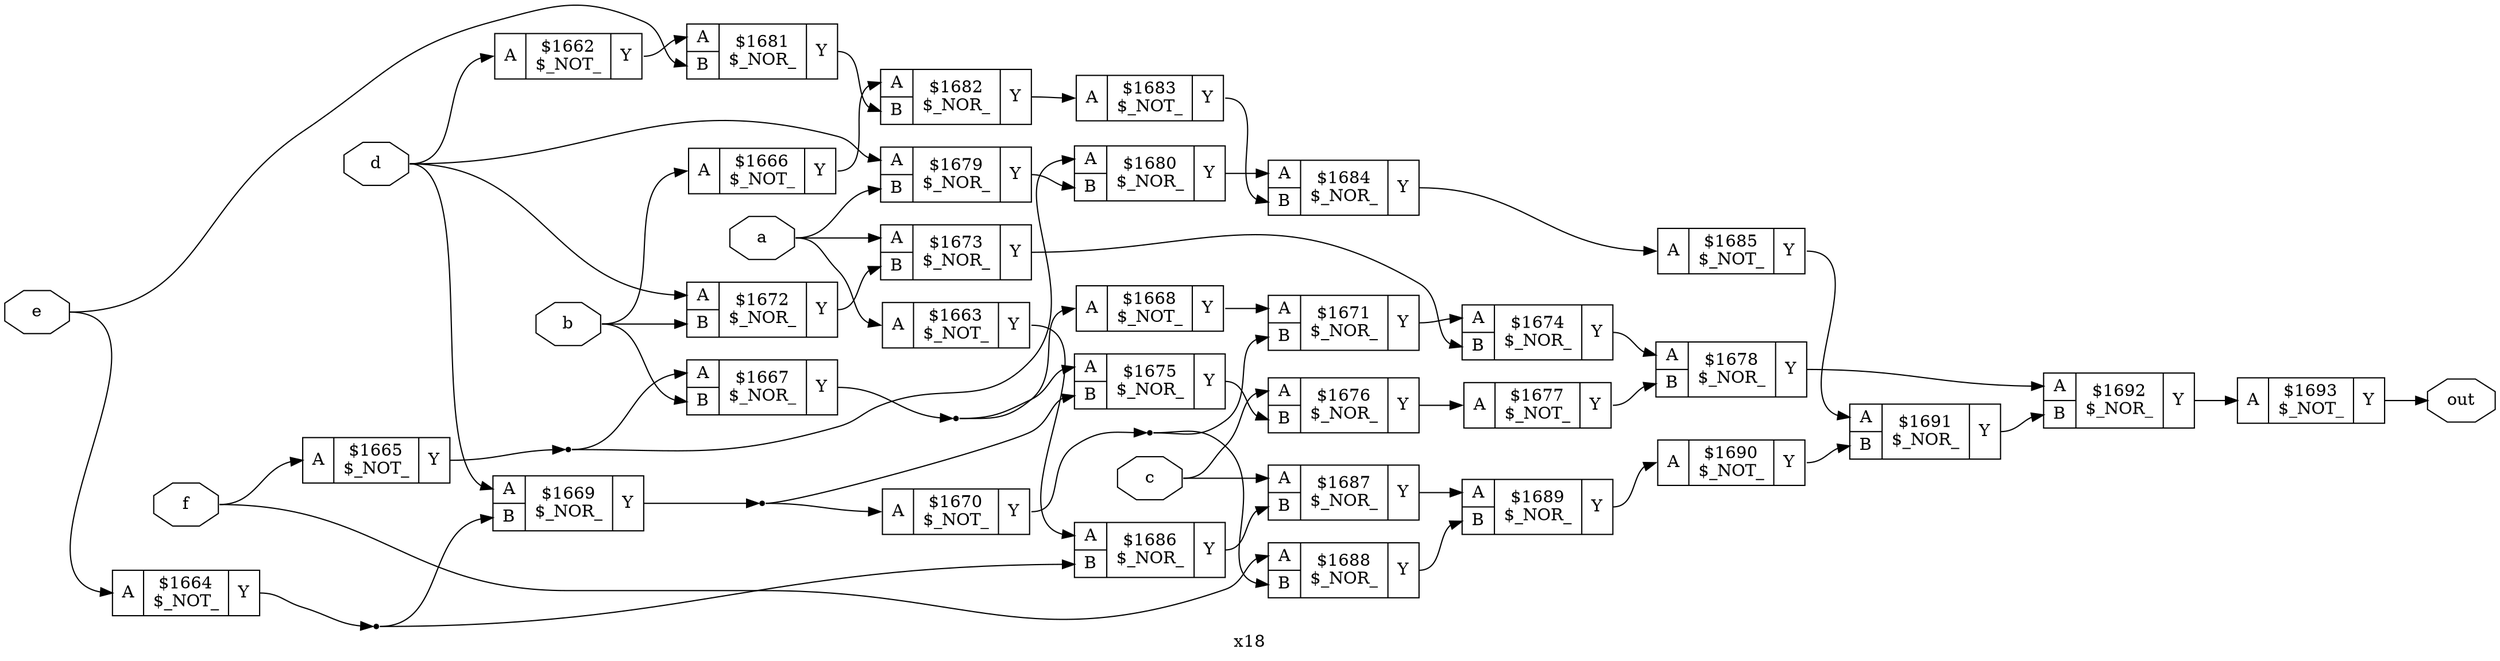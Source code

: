 digraph "x18" {
label="x18";
rankdir="LR";
remincross=true;
n32 [ shape=octagon, label="a", color="black", fontcolor="black" ];
n33 [ shape=octagon, label="b", color="black", fontcolor="black" ];
n34 [ shape=octagon, label="c", color="black", fontcolor="black" ];
n35 [ shape=octagon, label="d", color="black", fontcolor="black" ];
n36 [ shape=octagon, label="e", color="black", fontcolor="black" ];
n37 [ shape=octagon, label="f", color="black", fontcolor="black" ];
n38 [ shape=octagon, label="out", color="black", fontcolor="black" ];
c41 [ shape=record, label="{{<p39> A}|$1662\n$_NOT_|{<p40> Y}}" ];
c42 [ shape=record, label="{{<p39> A}|$1663\n$_NOT_|{<p40> Y}}" ];
c43 [ shape=record, label="{{<p39> A}|$1664\n$_NOT_|{<p40> Y}}" ];
c44 [ shape=record, label="{{<p39> A}|$1665\n$_NOT_|{<p40> Y}}" ];
c45 [ shape=record, label="{{<p39> A}|$1666\n$_NOT_|{<p40> Y}}" ];
c47 [ shape=record, label="{{<p39> A|<p46> B}|$1667\n$_NOR_|{<p40> Y}}" ];
c48 [ shape=record, label="{{<p39> A}|$1668\n$_NOT_|{<p40> Y}}" ];
c49 [ shape=record, label="{{<p39> A|<p46> B}|$1669\n$_NOR_|{<p40> Y}}" ];
c50 [ shape=record, label="{{<p39> A}|$1670\n$_NOT_|{<p40> Y}}" ];
c51 [ shape=record, label="{{<p39> A|<p46> B}|$1671\n$_NOR_|{<p40> Y}}" ];
c52 [ shape=record, label="{{<p39> A|<p46> B}|$1672\n$_NOR_|{<p40> Y}}" ];
c53 [ shape=record, label="{{<p39> A|<p46> B}|$1673\n$_NOR_|{<p40> Y}}" ];
c54 [ shape=record, label="{{<p39> A|<p46> B}|$1674\n$_NOR_|{<p40> Y}}" ];
c55 [ shape=record, label="{{<p39> A|<p46> B}|$1675\n$_NOR_|{<p40> Y}}" ];
c56 [ shape=record, label="{{<p39> A|<p46> B}|$1676\n$_NOR_|{<p40> Y}}" ];
c57 [ shape=record, label="{{<p39> A}|$1677\n$_NOT_|{<p40> Y}}" ];
c58 [ shape=record, label="{{<p39> A|<p46> B}|$1678\n$_NOR_|{<p40> Y}}" ];
c59 [ shape=record, label="{{<p39> A|<p46> B}|$1679\n$_NOR_|{<p40> Y}}" ];
c60 [ shape=record, label="{{<p39> A|<p46> B}|$1680\n$_NOR_|{<p40> Y}}" ];
c61 [ shape=record, label="{{<p39> A|<p46> B}|$1681\n$_NOR_|{<p40> Y}}" ];
c62 [ shape=record, label="{{<p39> A|<p46> B}|$1682\n$_NOR_|{<p40> Y}}" ];
c63 [ shape=record, label="{{<p39> A}|$1683\n$_NOT_|{<p40> Y}}" ];
c64 [ shape=record, label="{{<p39> A|<p46> B}|$1684\n$_NOR_|{<p40> Y}}" ];
c65 [ shape=record, label="{{<p39> A}|$1685\n$_NOT_|{<p40> Y}}" ];
c66 [ shape=record, label="{{<p39> A|<p46> B}|$1686\n$_NOR_|{<p40> Y}}" ];
c67 [ shape=record, label="{{<p39> A|<p46> B}|$1687\n$_NOR_|{<p40> Y}}" ];
c68 [ shape=record, label="{{<p39> A|<p46> B}|$1688\n$_NOR_|{<p40> Y}}" ];
c69 [ shape=record, label="{{<p39> A|<p46> B}|$1689\n$_NOR_|{<p40> Y}}" ];
c70 [ shape=record, label="{{<p39> A}|$1690\n$_NOT_|{<p40> Y}}" ];
c71 [ shape=record, label="{{<p39> A|<p46> B}|$1691\n$_NOR_|{<p40> Y}}" ];
c72 [ shape=record, label="{{<p39> A|<p46> B}|$1692\n$_NOR_|{<p40> Y}}" ];
c73 [ shape=record, label="{{<p39> A}|$1693\n$_NOT_|{<p40> Y}}" ];
n1 [ shape=point ];
c43:p40:e -> n1:w [color="black", label=""];
n1:e -> c49:p46:w [color="black", label=""];
n1:e -> c66:p46:w [color="black", label=""];
c53:p40:e -> c54:p46:w [color="black", label=""];
c54:p40:e -> c58:p39:w [color="black", label=""];
c55:p40:e -> c56:p46:w [color="black", label=""];
c56:p40:e -> c57:p39:w [color="black", label=""];
c57:p40:e -> c58:p46:w [color="black", label=""];
c58:p40:e -> c72:p39:w [color="black", label=""];
c59:p40:e -> c60:p46:w [color="black", label=""];
c60:p40:e -> c64:p39:w [color="black", label=""];
c61:p40:e -> c62:p46:w [color="black", label=""];
c62:p40:e -> c63:p39:w [color="black", label=""];
n2 [ shape=point ];
c44:p40:e -> n2:w [color="black", label=""];
n2:e -> c47:p39:w [color="black", label=""];
n2:e -> c60:p39:w [color="black", label=""];
c63:p40:e -> c64:p46:w [color="black", label=""];
c64:p40:e -> c65:p39:w [color="black", label=""];
c65:p40:e -> c71:p39:w [color="black", label=""];
c66:p40:e -> c67:p46:w [color="black", label=""];
c67:p40:e -> c69:p39:w [color="black", label=""];
c68:p40:e -> c69:p46:w [color="black", label=""];
c69:p40:e -> c70:p39:w [color="black", label=""];
c70:p40:e -> c71:p46:w [color="black", label=""];
c71:p40:e -> c72:p46:w [color="black", label=""];
c72:p40:e -> c73:p39:w [color="black", label=""];
c45:p40:e -> c62:p39:w [color="black", label=""];
c41:p40:e -> c61:p39:w [color="black", label=""];
c42:p40:e -> c66:p39:w [color="black", label=""];
n32:e -> c42:p39:w [color="black", label=""];
n32:e -> c53:p39:w [color="black", label=""];
n32:e -> c59:p46:w [color="black", label=""];
n33:e -> c45:p39:w [color="black", label=""];
n33:e -> c47:p46:w [color="black", label=""];
n33:e -> c52:p46:w [color="black", label=""];
n34:e -> c56:p39:w [color="black", label=""];
n34:e -> c67:p39:w [color="black", label=""];
n35:e -> c41:p39:w [color="black", label=""];
n35:e -> c49:p39:w [color="black", label=""];
n35:e -> c52:p39:w [color="black", label=""];
n35:e -> c59:p39:w [color="black", label=""];
n36:e -> c43:p39:w [color="black", label=""];
n36:e -> c61:p46:w [color="black", label=""];
n37:e -> c44:p39:w [color="black", label=""];
n37:e -> c68:p39:w [color="black", label=""];
c73:p40:e -> n38:w [color="black", label=""];
n4 [ shape=point ];
c47:p40:e -> n4:w [color="black", label=""];
n4:e -> c48:p39:w [color="black", label=""];
n4:e -> c55:p39:w [color="black", label=""];
c48:p40:e -> c51:p39:w [color="black", label=""];
n6 [ shape=point ];
c49:p40:e -> n6:w [color="black", label=""];
n6:e -> c50:p39:w [color="black", label=""];
n6:e -> c55:p46:w [color="black", label=""];
n7 [ shape=point ];
c50:p40:e -> n7:w [color="black", label=""];
n7:e -> c51:p46:w [color="black", label=""];
n7:e -> c68:p46:w [color="black", label=""];
c51:p40:e -> c54:p39:w [color="black", label=""];
c52:p40:e -> c53:p46:w [color="black", label=""];
}
